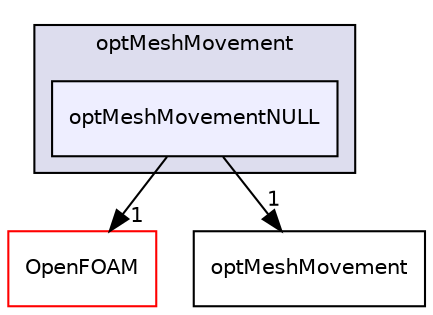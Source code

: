 digraph "src/optimisation/adjointOptimisation/adjoint/optimisation/optMeshMovement/optMeshMovementNULL" {
  bgcolor=transparent;
  compound=true
  node [ fontsize="10", fontname="Helvetica"];
  edge [ labelfontsize="10", labelfontname="Helvetica"];
  subgraph clusterdir_f33cf6d3df2df90519c8bae008080c01 {
    graph [ bgcolor="#ddddee", pencolor="black", label="optMeshMovement" fontname="Helvetica", fontsize="10", URL="dir_f33cf6d3df2df90519c8bae008080c01.html"]
  dir_4906c16db5d84375255130a39241e9f2 [shape=box, label="optMeshMovementNULL", style="filled", fillcolor="#eeeeff", pencolor="black", URL="dir_4906c16db5d84375255130a39241e9f2.html"];
  }
  dir_c5473ff19b20e6ec4dfe5c310b3778a8 [shape=box label="OpenFOAM" color="red" URL="dir_c5473ff19b20e6ec4dfe5c310b3778a8.html"];
  dir_09a1049f63232b02df57dfefdc67d2c6 [shape=box label="optMeshMovement" URL="dir_09a1049f63232b02df57dfefdc67d2c6.html"];
  dir_4906c16db5d84375255130a39241e9f2->dir_c5473ff19b20e6ec4dfe5c310b3778a8 [headlabel="1", labeldistance=1.5 headhref="dir_002869_002151.html"];
  dir_4906c16db5d84375255130a39241e9f2->dir_09a1049f63232b02df57dfefdc67d2c6 [headlabel="1", labeldistance=1.5 headhref="dir_002869_002867.html"];
}
